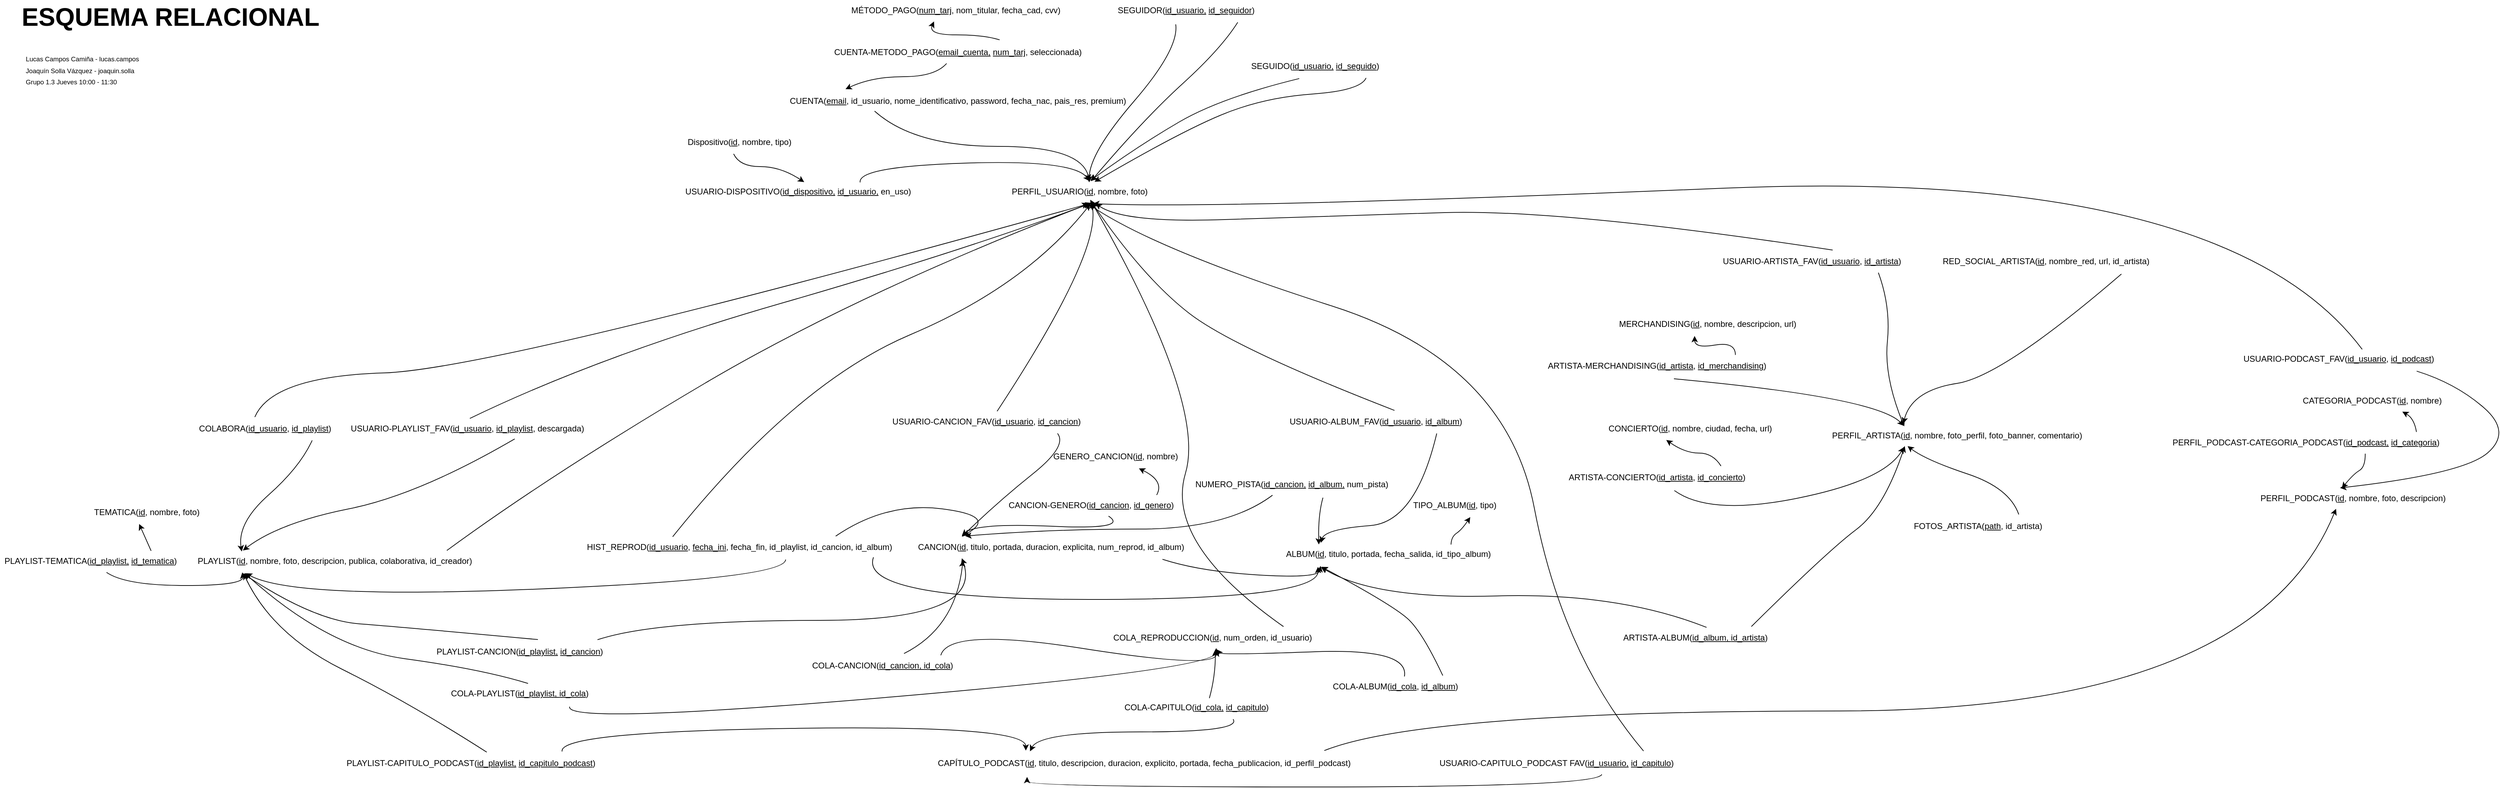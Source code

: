 <mxfile version="17.4.5" type="device"><diagram id="MFQzChJ0dYAE1sy_Ep2R" name="Page-1"><mxGraphModel dx="1473" dy="1526" grid="1" gridSize="10" guides="1" tooltips="1" connect="0" arrows="1" fold="1" page="1" pageScale="1" pageWidth="827" pageHeight="1169" math="0" shadow="0"><root><mxCell id="0"/><mxCell id="1" parent="0"/><mxCell id="aPtoV1sJ7nCS6XtpVCts-5" value="GENERO_CANCION(&lt;u&gt;id&lt;/u&gt;,&amp;nbsp;nombre)" style="text;html=1;strokeColor=none;fillColor=none;align=center;verticalAlign=middle;whiteSpace=wrap;rounded=0;" parent="1" vertex="1"><mxGeometry x="950" y="-499" width="180" height="30" as="geometry"/></mxCell><mxCell id="aPtoV1sJ7nCS6XtpVCts-6" value="CANCION(&lt;u&gt;id&lt;/u&gt;,&amp;nbsp;titulo, portada, duracion, explicita, num_reprod, id_album)" style="text;html=1;strokeColor=none;fillColor=none;align=center;verticalAlign=middle;whiteSpace=wrap;rounded=0;" parent="1" vertex="1"><mxGeometry x="750" y="-369" width="395" height="30" as="geometry"/></mxCell><mxCell id="aPtoV1sJ7nCS6XtpVCts-7" value="PERFIL_USUARIO(&lt;u&gt;id&lt;/u&gt;, nombre, foto)" style="text;html=1;strokeColor=none;fillColor=none;align=center;verticalAlign=middle;whiteSpace=wrap;rounded=0;" parent="1" vertex="1"><mxGeometry x="861" y="-879" width="255" height="30" as="geometry"/></mxCell><mxCell id="aPtoV1sJ7nCS6XtpVCts-8" value="TIPO_ALBUM(&lt;u&gt;id&lt;/u&gt;,&amp;nbsp;tipo)" style="text;html=1;strokeColor=none;fillColor=none;align=center;verticalAlign=middle;whiteSpace=wrap;rounded=0;" parent="1" vertex="1"><mxGeometry x="1466" y="-429" width="120" height="30" as="geometry"/></mxCell><mxCell id="aPtoV1sJ7nCS6XtpVCts-9" value="ALBUM(&lt;u&gt;id&lt;/u&gt;,&amp;nbsp;titulo, portada, fecha_salida, id_tipo_album)" style="text;html=1;strokeColor=none;fillColor=none;align=center;verticalAlign=middle;whiteSpace=wrap;rounded=0;" parent="1" vertex="1"><mxGeometry x="1276" y="-359" width="310" height="30" as="geometry"/></mxCell><mxCell id="aPtoV1sJ7nCS6XtpVCts-10" value="MERCHANDISING(&lt;u&gt;id&lt;/u&gt;,&amp;nbsp;nombre, descripcion, url)" style="text;html=1;strokeColor=none;fillColor=none;align=center;verticalAlign=middle;whiteSpace=wrap;rounded=0;" parent="1" vertex="1"><mxGeometry x="1756" y="-689" width="265" height="30" as="geometry"/></mxCell><mxCell id="aPtoV1sJ7nCS6XtpVCts-11" value="CONCIERTO(&lt;u&gt;id&lt;/u&gt;,&amp;nbsp;nombre, ciudad, fecha, url)" style="text;html=1;strokeColor=none;fillColor=none;align=center;verticalAlign=middle;whiteSpace=wrap;rounded=0;" parent="1" vertex="1"><mxGeometry x="1736" y="-539" width="255" height="30" as="geometry"/></mxCell><mxCell id="aPtoV1sJ7nCS6XtpVCts-12" value="RED_SOCIAL_ARTISTA(&lt;u&gt;id&lt;/u&gt;,&amp;nbsp;nombre_red, url, id_artista)" style="text;html=1;strokeColor=none;fillColor=none;align=center;verticalAlign=middle;whiteSpace=wrap;rounded=0;" parent="1" vertex="1"><mxGeometry x="2211" y="-779" width="325" height="30" as="geometry"/></mxCell><mxCell id="aPtoV1sJ7nCS6XtpVCts-13" value="CUENTA(&lt;u&gt;email&lt;/u&gt;, id_usuario, nome_identificativo, password, fecha_nac, pais_res, premium)" style="text;html=1;strokeColor=none;fillColor=none;align=center;verticalAlign=middle;whiteSpace=wrap;rounded=0;" parent="1" vertex="1"><mxGeometry x="568.5" y="-1009" width="490" height="30" as="geometry"/></mxCell><mxCell id="aPtoV1sJ7nCS6XtpVCts-14" value="MÉTODO_PAGO(&lt;u&gt;num_tarj&lt;/u&gt;, nom_titular, fecha_cad, cvv)" style="text;html=1;strokeColor=none;fillColor=none;align=center;verticalAlign=middle;whiteSpace=wrap;rounded=0;" parent="1" vertex="1"><mxGeometry x="651" y="-1139" width="320" height="30" as="geometry"/></mxCell><mxCell id="aPtoV1sJ7nCS6XtpVCts-15" value="PLAYLIST(&lt;u&gt;id&lt;/u&gt;,&amp;nbsp;nombre, foto, descripcion, publica, colaborativa, id_creador)" style="text;html=1;strokeColor=none;fillColor=none;align=center;verticalAlign=middle;whiteSpace=wrap;rounded=0;" parent="1" vertex="1"><mxGeometry x="-289" y="-349" width="420" height="30" as="geometry"/></mxCell><mxCell id="aPtoV1sJ7nCS6XtpVCts-16" value="TEMATICA(&lt;u&gt;id&lt;/u&gt;,&amp;nbsp;nombre, foto)" style="text;html=1;strokeColor=none;fillColor=none;align=center;verticalAlign=middle;whiteSpace=wrap;rounded=0;" parent="1" vertex="1"><mxGeometry x="-431.5" y="-419" width="165" height="30" as="geometry"/></mxCell><mxCell id="aPtoV1sJ7nCS6XtpVCts-17" value="HIST_REPROD(&lt;u&gt;id_usuario&lt;/u&gt;,&amp;nbsp;&lt;u&gt;fecha_ini&lt;/u&gt;, fecha_fin, id_playlist,&amp;nbsp;id_cancion, id_album)" style="text;html=1;strokeColor=none;fillColor=none;align=center;verticalAlign=middle;whiteSpace=wrap;rounded=0;" parent="1" vertex="1"><mxGeometry x="281" y="-369" width="440" height="30" as="geometry"/></mxCell><mxCell id="aPtoV1sJ7nCS6XtpVCts-18" value="PERFIL_PODCAST(&lt;u&gt;id&lt;/u&gt;,&amp;nbsp;nombre, foto, descripcion)" style="text;html=1;strokeColor=none;fillColor=none;align=center;verticalAlign=middle;whiteSpace=wrap;rounded=0;" parent="1" vertex="1"><mxGeometry x="2676" y="-439" width="275" height="30" as="geometry"/></mxCell><mxCell id="aPtoV1sJ7nCS6XtpVCts-19" value="CATEGORIA_PODCAST(&lt;u&gt;id&lt;/u&gt;,&amp;nbsp;nombre)" style="text;html=1;strokeColor=none;fillColor=none;align=center;verticalAlign=middle;whiteSpace=wrap;rounded=0;" parent="1" vertex="1"><mxGeometry x="2741" y="-579" width="200" height="30" as="geometry"/></mxCell><mxCell id="aPtoV1sJ7nCS6XtpVCts-20" value="CAPÍTULO_PODCAST(&lt;u&gt;id&lt;/u&gt;,&amp;nbsp;titulo, descripcion, duracion, explicito, portada, fecha_publicacion, id_perfil_podcast)" style="text;html=1;strokeColor=none;fillColor=none;align=center;verticalAlign=middle;whiteSpace=wrap;rounded=0;" parent="1" vertex="1"><mxGeometry x="781" y="-59" width="600" height="30" as="geometry"/></mxCell><mxCell id="aPtoV1sJ7nCS6XtpVCts-21" value="PERFIL_ARTISTA(&lt;u&gt;id&lt;/u&gt;,&amp;nbsp;nombre, foto_perfil, foto_banner, comentario)" style="text;html=1;strokeColor=none;fillColor=none;align=center;verticalAlign=middle;whiteSpace=wrap;rounded=0;" parent="1" vertex="1"><mxGeometry x="2061" y="-529" width="370" height="30" as="geometry"/></mxCell><mxCell id="aPtoV1sJ7nCS6XtpVCts-25" value="SEGUIDOR(&lt;u&gt;id_usuario,&lt;/u&gt;&amp;nbsp;&lt;u&gt;id_seguidor&lt;/u&gt;)" style="text;html=1;strokeColor=none;fillColor=none;align=center;verticalAlign=middle;whiteSpace=wrap;rounded=0;" parent="1" vertex="1"><mxGeometry x="1031" y="-1139" width="220" height="30" as="geometry"/></mxCell><mxCell id="aPtoV1sJ7nCS6XtpVCts-26" value="SEGUIDO(&lt;u&gt;id_usuario,&lt;/u&gt;&amp;nbsp;&lt;u&gt;id_seguido&lt;/u&gt;)" style="text;html=1;strokeColor=none;fillColor=none;align=center;verticalAlign=middle;whiteSpace=wrap;rounded=0;" parent="1" vertex="1"><mxGeometry x="1221" y="-1059" width="210" height="30" as="geometry"/></mxCell><mxCell id="aPtoV1sJ7nCS6XtpVCts-27" value="COLABORA(&lt;u&gt;id_usuario&lt;/u&gt;, &lt;u&gt;id_playlist&lt;/u&gt;)" style="text;html=1;strokeColor=none;fillColor=none;align=center;verticalAlign=middle;whiteSpace=wrap;rounded=0;" parent="1" vertex="1"><mxGeometry x="-279" y="-539" width="200" height="30" as="geometry"/></mxCell><mxCell id="aPtoV1sJ7nCS6XtpVCts-29" value="CUENTA-METODO_PAGO(&lt;u&gt;email_cuenta,&lt;/u&gt;&amp;nbsp;&lt;u&gt;num_tarj&lt;/u&gt;, seleccionada)" style="text;html=1;strokeColor=none;fillColor=none;align=center;verticalAlign=middle;whiteSpace=wrap;rounded=0;" parent="1" vertex="1"><mxGeometry x="633.5" y="-1079" width="360" height="30" as="geometry"/></mxCell><mxCell id="aPtoV1sJ7nCS6XtpVCts-30" value="PLAYLIST-TEMATICA(&lt;u&gt;id_playlist,&lt;/u&gt;&amp;nbsp;&lt;u&gt;id_tematica&lt;/u&gt;)" style="text;html=1;strokeColor=none;fillColor=none;align=center;verticalAlign=middle;whiteSpace=wrap;rounded=0;" parent="1" vertex="1"><mxGeometry x="-559" y="-349" width="260" height="30" as="geometry"/></mxCell><mxCell id="G_7HUDgsgKrR_G9C8AK7-4" value="USUARIO-PLAYLIST_FAV(&lt;u&gt;id_usuario&lt;/u&gt;, &lt;u&gt;id_playlist&lt;/u&gt;, descargada)" style="text;html=1;strokeColor=none;fillColor=none;align=center;verticalAlign=middle;whiteSpace=wrap;rounded=0;" parent="1" vertex="1"><mxGeometry x="-59" y="-539" width="340" height="30" as="geometry"/></mxCell><mxCell id="G_7HUDgsgKrR_G9C8AK7-5" value="USUARIO-ALBUM_FAV(&lt;u&gt;id_usuario&lt;/u&gt;, &lt;u&gt;id_album&lt;/u&gt;)" style="text;html=1;strokeColor=none;fillColor=none;align=center;verticalAlign=middle;whiteSpace=wrap;rounded=0;" parent="1" vertex="1"><mxGeometry x="1276" y="-549" width="274" height="30" as="geometry"/></mxCell><mxCell id="G_7HUDgsgKrR_G9C8AK7-6" value="USUARIO-CANCION_FAV(&lt;u&gt;id_usuario&lt;/u&gt;, &lt;u&gt;id_cancion&lt;/u&gt;)" style="text;html=1;strokeColor=none;fillColor=none;align=center;verticalAlign=middle;whiteSpace=wrap;rounded=0;" parent="1" vertex="1"><mxGeometry x="718" y="-549" width="274" height="30" as="geometry"/></mxCell><mxCell id="G_7HUDgsgKrR_G9C8AK7-7" value="USUARIO-ARTISTA_FAV(&lt;u&gt;id_usuario&lt;/u&gt;, &lt;u&gt;id_artista&lt;/u&gt;)" style="text;html=1;strokeColor=none;fillColor=none;align=center;verticalAlign=middle;whiteSpace=wrap;rounded=0;" parent="1" vertex="1"><mxGeometry x="1901" y="-779" width="274" height="30" as="geometry"/></mxCell><mxCell id="G_7HUDgsgKrR_G9C8AK7-8" value="USUARIO-PODCAST_FAV(&lt;u&gt;id_usuario&lt;/u&gt;, &lt;u&gt;id_podcast&lt;/u&gt;)" style="text;html=1;strokeColor=none;fillColor=none;align=center;verticalAlign=middle;whiteSpace=wrap;rounded=0;" parent="1" vertex="1"><mxGeometry x="2651" y="-639" width="284" height="30" as="geometry"/></mxCell><mxCell id="G_7HUDgsgKrR_G9C8AK7-9" value="PERFIL_PODCAST-CATEGORIA_PODCAST(&lt;u&gt;id_podcast,&lt;/u&gt;&amp;nbsp;&lt;u&gt;id_categoria&lt;/u&gt;)" style="text;html=1;strokeColor=none;fillColor=none;align=center;verticalAlign=middle;whiteSpace=wrap;rounded=0;" parent="1" vertex="1"><mxGeometry x="2541" y="-519" width="410" height="30" as="geometry"/></mxCell><mxCell id="G_7HUDgsgKrR_G9C8AK7-10" value="PLAYLIST-CAPITULO_PODCAST(&lt;u&gt;id_playlist,&lt;/u&gt;&amp;nbsp;&lt;u&gt;id_capitulo_podcast&lt;/u&gt;)" style="text;html=1;strokeColor=none;fillColor=none;align=center;verticalAlign=middle;whiteSpace=wrap;rounded=0;" parent="1" vertex="1"><mxGeometry x="-69" y="-59" width="370" height="30" as="geometry"/></mxCell><mxCell id="G_7HUDgsgKrR_G9C8AK7-11" value="PLAYLIST-CANCION(&lt;u&gt;id_playlist,&lt;/u&gt;&amp;nbsp;&lt;u&gt;id_cancion&lt;/u&gt;)" style="text;html=1;strokeColor=none;fillColor=none;align=center;verticalAlign=middle;whiteSpace=wrap;rounded=0;" parent="1" vertex="1"><mxGeometry x="1" y="-219" width="370" height="30" as="geometry"/></mxCell><mxCell id="G_7HUDgsgKrR_G9C8AK7-12" value="ARTISTA-ALBUM(&lt;u&gt;id_album,&amp;nbsp;&lt;/u&gt;&lt;u&gt;id_artista&lt;/u&gt;)" style="text;html=1;strokeColor=none;fillColor=none;align=center;verticalAlign=middle;whiteSpace=wrap;rounded=0;" parent="1" vertex="1"><mxGeometry x="1761" y="-239" width="220" height="30" as="geometry"/></mxCell><mxCell id="G_7HUDgsgKrR_G9C8AK7-13" value="ARTISTA-CONCIERTO(&lt;u&gt;id_artista&lt;/u&gt;, &lt;u&gt;id_concierto&lt;/u&gt;)" style="text;html=1;strokeColor=none;fillColor=none;align=center;verticalAlign=middle;whiteSpace=wrap;rounded=0;" parent="1" vertex="1"><mxGeometry x="1686" y="-469" width="260" height="30" as="geometry"/></mxCell><mxCell id="G_7HUDgsgKrR_G9C8AK7-14" value="ARTISTA-MERCHANDISING(&lt;u&gt;id_artista&lt;/u&gt;, &lt;u&gt;id_merchandising&lt;/u&gt;)" style="text;html=1;strokeColor=none;fillColor=none;align=center;verticalAlign=middle;whiteSpace=wrap;rounded=0;" parent="1" vertex="1"><mxGeometry x="1651" y="-629" width="330" height="30" as="geometry"/></mxCell><mxCell id="G_7HUDgsgKrR_G9C8AK7-15" value="CANCION-GENERO(&lt;u&gt;id_cancion&lt;/u&gt;, &lt;u&gt;id_genero&lt;/u&gt;)" style="text;html=1;strokeColor=none;fillColor=none;align=center;verticalAlign=middle;whiteSpace=wrap;rounded=0;" parent="1" vertex="1"><mxGeometry x="880" y="-429" width="250" height="30" as="geometry"/></mxCell><mxCell id="G_7HUDgsgKrR_G9C8AK7-20" value="" style="curved=1;endArrow=classic;html=1;rounded=0;entryX=0.172;entryY=-0.071;entryDx=0;entryDy=0;entryPerimeter=0;exitX=0.456;exitY=1.036;exitDx=0;exitDy=0;exitPerimeter=0;" parent="1" source="aPtoV1sJ7nCS6XtpVCts-29" target="aPtoV1sJ7nCS6XtpVCts-13" edge="1"><mxGeometry width="50" height="50" relative="1" as="geometry"><mxPoint x="961" y="-829" as="sourcePoint"/><mxPoint x="1011" y="-879" as="targetPoint"/><Array as="points"><mxPoint x="781" y="-1029"/><mxPoint x="691" y="-1029"/></Array></mxGeometry></mxCell><mxCell id="G_7HUDgsgKrR_G9C8AK7-21" value="" style="curved=1;endArrow=classic;html=1;rounded=0;exitX=0.667;exitY=-0.095;exitDx=0;exitDy=0;exitPerimeter=0;entryX=0.402;entryY=1.027;entryDx=0;entryDy=0;entryPerimeter=0;" parent="1" source="aPtoV1sJ7nCS6XtpVCts-29" target="aPtoV1sJ7nCS6XtpVCts-14" edge="1"><mxGeometry width="50" height="50" relative="1" as="geometry"><mxPoint x="981" y="-829" as="sourcePoint"/><mxPoint x="741" y="-1069" as="targetPoint"/><Array as="points"><mxPoint x="851" y="-1089"/><mxPoint x="771" y="-1089"/></Array></mxGeometry></mxCell><mxCell id="G_7HUDgsgKrR_G9C8AK7-22" value="" style="curved=1;endArrow=classic;html=1;rounded=0;exitX=0.257;exitY=0.98;exitDx=0;exitDy=0;exitPerimeter=0;entryX=0.554;entryY=-0.024;entryDx=0;entryDy=0;entryPerimeter=0;" parent="1" source="aPtoV1sJ7nCS6XtpVCts-13" target="aPtoV1sJ7nCS6XtpVCts-7" edge="1"><mxGeometry width="50" height="50" relative="1" as="geometry"><mxPoint x="801" y="-789" as="sourcePoint"/><mxPoint x="851" y="-839" as="targetPoint"/><Array as="points"><mxPoint x="751" y="-929"/><mxPoint x="991" y="-929"/></Array></mxGeometry></mxCell><mxCell id="G_7HUDgsgKrR_G9C8AK7-31" value="" style="curved=1;endArrow=classic;html=1;rounded=0;exitX=0.426;exitY=-0.056;exitDx=0;exitDy=0;exitPerimeter=0;entryX=0.548;entryY=1.087;entryDx=0;entryDy=0;entryPerimeter=0;" parent="1" source="aPtoV1sJ7nCS6XtpVCts-27" target="aPtoV1sJ7nCS6XtpVCts-7" edge="1"><mxGeometry width="50" height="50" relative="1" as="geometry"><mxPoint x="-149" y="-449" as="sourcePoint"/><mxPoint x="-99" y="-499" as="targetPoint"/><Array as="points"><mxPoint x="-169" y="-599"/><mxPoint x="151" y="-609"/></Array></mxGeometry></mxCell><mxCell id="G_7HUDgsgKrR_G9C8AK7-32" value="" style="curved=1;endArrow=classic;html=1;rounded=0;exitX=0.837;exitY=1.06;exitDx=0;exitDy=0;exitPerimeter=0;entryX=0.182;entryY=0.04;entryDx=0;entryDy=0;entryPerimeter=0;" parent="1" source="aPtoV1sJ7nCS6XtpVCts-27" target="aPtoV1sJ7nCS6XtpVCts-15" edge="1"><mxGeometry width="50" height="50" relative="1" as="geometry"><mxPoint x="-129" y="-419" as="sourcePoint"/><mxPoint x="-79" y="-469" as="targetPoint"/><Array as="points"><mxPoint x="-129" y="-469"/><mxPoint x="-219" y="-389"/></Array></mxGeometry></mxCell><mxCell id="G_7HUDgsgKrR_G9C8AK7-33" value="" style="curved=1;endArrow=classic;html=1;rounded=0;exitX=0.699;exitY=0.989;exitDx=0;exitDy=0;exitPerimeter=0;entryX=0.186;entryY=-0.008;entryDx=0;entryDy=0;entryPerimeter=0;" parent="1" source="G_7HUDgsgKrR_G9C8AK7-4" target="aPtoV1sJ7nCS6XtpVCts-15" edge="1"><mxGeometry width="50" height="50" relative="1" as="geometry"><mxPoint x="91" y="-479" as="sourcePoint"/><mxPoint x="141" y="-529" as="targetPoint"/><Array as="points"><mxPoint x="41" y="-429"/><mxPoint x="-159" y="-389"/></Array></mxGeometry></mxCell><mxCell id="G_7HUDgsgKrR_G9C8AK7-35" value="" style="curved=1;endArrow=classic;html=1;rounded=0;exitX=0.51;exitY=0.01;exitDx=0;exitDy=0;exitPerimeter=0;entryX=0.567;entryY=1.039;entryDx=0;entryDy=0;entryPerimeter=0;" parent="1" source="G_7HUDgsgKrR_G9C8AK7-4" target="aPtoV1sJ7nCS6XtpVCts-7" edge="1"><mxGeometry width="50" height="50" relative="1" as="geometry"><mxPoint x="91" y="-479" as="sourcePoint"/><mxPoint x="151" y="-609" as="targetPoint"/><Array as="points"><mxPoint x="301" y="-629"/><mxPoint x="821" y="-779"/></Array></mxGeometry></mxCell><mxCell id="G_7HUDgsgKrR_G9C8AK7-36" value="" style="curved=1;endArrow=classic;html=1;rounded=0;exitX=0.882;exitY=-0.008;exitDx=0;exitDy=0;exitPerimeter=0;entryX=0.558;entryY=1.062;entryDx=0;entryDy=0;entryPerimeter=0;" parent="1" source="aPtoV1sJ7nCS6XtpVCts-15" target="aPtoV1sJ7nCS6XtpVCts-7" edge="1"><mxGeometry width="50" height="50" relative="1" as="geometry"><mxPoint x="-9" y="-399" as="sourcePoint"/><mxPoint x="41" y="-449" as="targetPoint"/><Array as="points"><mxPoint x="231" y="-459"/><mxPoint x="671" y="-719"/></Array></mxGeometry></mxCell><mxCell id="G_7HUDgsgKrR_G9C8AK7-37" value="" style="curved=1;endArrow=classic;html=1;rounded=0;entryX=0.568;entryY=1.021;entryDx=0;entryDy=0;entryPerimeter=0;exitX=0.597;exitY=-0.04;exitDx=0;exitDy=0;exitPerimeter=0;" parent="1" source="G_7HUDgsgKrR_G9C8AK7-5" target="aPtoV1sJ7nCS6XtpVCts-7" edge="1"><mxGeometry width="50" height="50" relative="1" as="geometry"><mxPoint x="261" y="-399" as="sourcePoint"/><mxPoint x="311" y="-449" as="targetPoint"/><Array as="points"><mxPoint x="1211" y="-639"/><mxPoint x="1081" y="-739"/></Array></mxGeometry></mxCell><mxCell id="G_7HUDgsgKrR_G9C8AK7-38" value="" style="curved=1;endArrow=classic;html=1;rounded=0;exitX=0.818;exitY=1.061;exitDx=0;exitDy=0;exitPerimeter=0;entryX=0.187;entryY=-0.042;entryDx=0;entryDy=0;entryPerimeter=0;" parent="1" source="G_7HUDgsgKrR_G9C8AK7-5" target="aPtoV1sJ7nCS6XtpVCts-9" edge="1"><mxGeometry width="50" height="50" relative="1" as="geometry"><mxPoint x="776" y="-319" as="sourcePoint"/><mxPoint x="826" y="-369" as="targetPoint"/><Array as="points"><mxPoint x="1470" y="-390"/><mxPoint x="1340" y="-380"/></Array></mxGeometry></mxCell><mxCell id="G_7HUDgsgKrR_G9C8AK7-39" value="" style="curved=1;endArrow=classic;html=1;rounded=0;entryX=0.564;entryY=0.989;entryDx=0;entryDy=0;entryPerimeter=0;exitX=0.555;exitY=0;exitDx=0;exitDy=0;exitPerimeter=0;" parent="1" source="G_7HUDgsgKrR_G9C8AK7-6" target="aPtoV1sJ7nCS6XtpVCts-7" edge="1"><mxGeometry width="50" height="50" relative="1" as="geometry"><mxPoint x="311" y="-379" as="sourcePoint"/><mxPoint x="361" y="-429" as="targetPoint"/><Array as="points"><mxPoint x="1021" y="-779"/></Array></mxGeometry></mxCell><mxCell id="G_7HUDgsgKrR_G9C8AK7-40" value="" style="curved=1;endArrow=classic;html=1;rounded=0;entryX=0.176;entryY=-0.002;entryDx=0;entryDy=0;entryPerimeter=0;exitX=0.871;exitY=1.061;exitDx=0;exitDy=0;exitPerimeter=0;" parent="1" source="G_7HUDgsgKrR_G9C8AK7-6" target="aPtoV1sJ7nCS6XtpVCts-6" edge="1"><mxGeometry width="50" height="50" relative="1" as="geometry"><mxPoint x="291" y="-309" as="sourcePoint"/><mxPoint x="341" y="-359" as="targetPoint"/><Array as="points"><mxPoint x="971" y="-499"/><mxPoint x="871" y="-419"/></Array></mxGeometry></mxCell><mxCell id="G_7HUDgsgKrR_G9C8AK7-41" value="" style="curved=1;endArrow=classic;html=1;rounded=0;entryX=0.589;entryY=1.063;entryDx=0;entryDy=0;entryPerimeter=0;exitX=0.608;exitY=-0.04;exitDx=0;exitDy=0;exitPerimeter=0;" parent="1" source="G_7HUDgsgKrR_G9C8AK7-7" target="aPtoV1sJ7nCS6XtpVCts-7" edge="1"><mxGeometry width="50" height="50" relative="1" as="geometry"><mxPoint x="611" y="-359" as="sourcePoint"/><mxPoint x="661" y="-409" as="targetPoint"/><Array as="points"><mxPoint x="1681" y="-839"/><mxPoint x="1341" y="-829"/><mxPoint x="1051" y="-819"/></Array></mxGeometry></mxCell><mxCell id="G_7HUDgsgKrR_G9C8AK7-42" value="" style="curved=1;endArrow=classic;html=1;rounded=0;exitX=0.847;exitY=1.041;exitDx=0;exitDy=0;exitPerimeter=0;entryX=0.295;entryY=0.055;entryDx=0;entryDy=0;entryPerimeter=0;" parent="1" source="G_7HUDgsgKrR_G9C8AK7-7" target="aPtoV1sJ7nCS6XtpVCts-21" edge="1"><mxGeometry width="50" height="50" relative="1" as="geometry"><mxPoint x="1181" y="-399" as="sourcePoint"/><mxPoint x="1231" y="-449" as="targetPoint"/><Array as="points"><mxPoint x="2151" y="-699"/><mxPoint x="2141" y="-599"/></Array></mxGeometry></mxCell><mxCell id="G_7HUDgsgKrR_G9C8AK7-43" value="" style="curved=1;endArrow=classic;html=1;rounded=0;exitX=0.618;exitY=0.04;exitDx=0;exitDy=0;exitPerimeter=0;entryX=0.575;entryY=1.069;entryDx=0;entryDy=0;entryPerimeter=0;" parent="1" source="G_7HUDgsgKrR_G9C8AK7-8" target="aPtoV1sJ7nCS6XtpVCts-7" edge="1"><mxGeometry width="50" height="50" relative="1" as="geometry"><mxPoint x="1071" y="-469" as="sourcePoint"/><mxPoint x="1121" y="-519" as="targetPoint"/><Array as="points"><mxPoint x="2631" y="-899"/><mxPoint x="1191" y="-839"/></Array></mxGeometry></mxCell><mxCell id="G_7HUDgsgKrR_G9C8AK7-44" value="" style="curved=1;endArrow=classic;html=1;rounded=0;exitX=0.893;exitY=1.081;exitDx=0;exitDy=0;exitPerimeter=0;entryX=0.432;entryY=-0.002;entryDx=0;entryDy=0;entryPerimeter=0;" parent="1" source="G_7HUDgsgKrR_G9C8AK7-8" target="aPtoV1sJ7nCS6XtpVCts-18" edge="1"><mxGeometry width="50" height="50" relative="1" as="geometry"><mxPoint x="1981" y="-389" as="sourcePoint"/><mxPoint x="2031" y="-439" as="targetPoint"/><Array as="points"><mxPoint x="2961" y="-589"/><mxPoint x="3041" y="-519"/><mxPoint x="2971" y="-459"/></Array></mxGeometry></mxCell><mxCell id="G_7HUDgsgKrR_G9C8AK7-47" value="" style="curved=1;endArrow=classic;html=1;rounded=0;entryX=0.553;entryY=0.056;entryDx=0;entryDy=0;entryPerimeter=0;exitX=0.432;exitY=1.164;exitDx=0;exitDy=0;exitPerimeter=0;" parent="1" source="aPtoV1sJ7nCS6XtpVCts-25" target="aPtoV1sJ7nCS6XtpVCts-7" edge="1"><mxGeometry width="50" height="50" relative="1" as="geometry"><mxPoint x="961" y="-799" as="sourcePoint"/><mxPoint x="1011" y="-849" as="targetPoint"/><Array as="points"><mxPoint x="1131" y="-1069"/><mxPoint x="1002" y="-919"/></Array></mxGeometry></mxCell><mxCell id="G_7HUDgsgKrR_G9C8AK7-48" value="" style="curved=1;endArrow=classic;html=1;rounded=0;exitX=0.836;exitY=1.068;exitDx=0;exitDy=0;entryX=0.563;entryY=-0.001;entryDx=0;entryDy=0;entryPerimeter=0;exitPerimeter=0;" parent="1" source="aPtoV1sJ7nCS6XtpVCts-25" target="aPtoV1sJ7nCS6XtpVCts-7" edge="1"><mxGeometry width="50" height="50" relative="1" as="geometry"><mxPoint x="961" y="-799" as="sourcePoint"/><mxPoint x="1011" y="-849" as="targetPoint"/><Array as="points"><mxPoint x="1191" y="-1069"/><mxPoint x="1081" y="-969"/></Array></mxGeometry></mxCell><mxCell id="G_7HUDgsgKrR_G9C8AK7-49" value="" style="curved=1;endArrow=classic;html=1;rounded=0;entryX=0.56;entryY=-0.03;entryDx=0;entryDy=0;entryPerimeter=0;exitX=0.391;exitY=1.09;exitDx=0;exitDy=0;exitPerimeter=0;" parent="1" source="aPtoV1sJ7nCS6XtpVCts-26" target="aPtoV1sJ7nCS6XtpVCts-7" edge="1"><mxGeometry width="50" height="50" relative="1" as="geometry"><mxPoint x="961" y="-799" as="sourcePoint"/><mxPoint x="1011" y="-849" as="targetPoint"/><Array as="points"><mxPoint x="1191" y="-999"/><mxPoint x="1071" y="-929"/></Array></mxGeometry></mxCell><mxCell id="G_7HUDgsgKrR_G9C8AK7-50" value="" style="curved=1;endArrow=classic;html=1;rounded=0;entryX=0.583;entryY=0.027;entryDx=0;entryDy=0;entryPerimeter=0;exitX=0.847;exitY=1.062;exitDx=0;exitDy=0;exitPerimeter=0;" parent="1" source="aPtoV1sJ7nCS6XtpVCts-26" target="aPtoV1sJ7nCS6XtpVCts-7" edge="1"><mxGeometry width="50" height="50" relative="1" as="geometry"><mxPoint x="961" y="-799" as="sourcePoint"/><mxPoint x="1011" y="-849" as="targetPoint"/><Array as="points"><mxPoint x="1391" y="-1009"/><mxPoint x="1251" y="-999"/><mxPoint x="1131" y="-949"/></Array></mxGeometry></mxCell><mxCell id="G_7HUDgsgKrR_G9C8AK7-51" value="" style="curved=1;endArrow=classic;html=1;rounded=0;entryX=0.685;entryY=1.061;entryDx=0;entryDy=0;entryPerimeter=0;exitX=0.789;exitY=0.043;exitDx=0;exitDy=0;exitPerimeter=0;" parent="1" source="aPtoV1sJ7nCS6XtpVCts-9" target="aPtoV1sJ7nCS6XtpVCts-8" edge="1"><mxGeometry width="50" height="50" relative="1" as="geometry"><mxPoint x="1406" y="-159" as="sourcePoint"/><mxPoint x="1456" y="-209" as="targetPoint"/><Array as="points"><mxPoint x="1521" y="-369"/><mxPoint x="1536" y="-379"/></Array></mxGeometry></mxCell><mxCell id="G_7HUDgsgKrR_G9C8AK7-53" value="" style="curved=1;endArrow=classic;html=1;rounded=0;exitX=0.904;exitY=1.08;exitDx=0;exitDy=0;exitPerimeter=0;entryX=0.186;entryY=1.061;entryDx=0;entryDy=0;entryPerimeter=0;" parent="1" source="aPtoV1sJ7nCS6XtpVCts-6" target="aPtoV1sJ7nCS6XtpVCts-9" edge="1"><mxGeometry width="50" height="50" relative="1" as="geometry"><mxPoint x="1091" y="-249" as="sourcePoint"/><mxPoint x="1141" y="-299" as="targetPoint"/><Array as="points"><mxPoint x="1161" y="-319"/><mxPoint x="1331" y="-309"/></Array></mxGeometry></mxCell><mxCell id="G_7HUDgsgKrR_G9C8AK7-54" value="" style="curved=1;endArrow=classic;html=1;rounded=0;exitX=0.833;exitY=0.008;exitDx=0;exitDy=0;exitPerimeter=0;entryX=0.436;entryY=1.058;entryDx=0;entryDy=0;entryPerimeter=0;" parent="1" source="aPtoV1sJ7nCS6XtpVCts-30" target="aPtoV1sJ7nCS6XtpVCts-16" edge="1"><mxGeometry width="50" height="50" relative="1" as="geometry"><mxPoint x="-329" y="-219" as="sourcePoint"/><mxPoint x="-279" y="-269" as="targetPoint"/><Array as="points"/></mxGeometry></mxCell><mxCell id="G_7HUDgsgKrR_G9C8AK7-55" value="" style="curved=1;endArrow=classic;html=1;rounded=0;exitX=0.587;exitY=1.038;exitDx=0;exitDy=0;exitPerimeter=0;entryX=0.184;entryY=1.038;entryDx=0;entryDy=0;entryPerimeter=0;" parent="1" source="aPtoV1sJ7nCS6XtpVCts-30" target="aPtoV1sJ7nCS6XtpVCts-15" edge="1"><mxGeometry width="50" height="50" relative="1" as="geometry"><mxPoint x="-339" y="-209" as="sourcePoint"/><mxPoint x="-289" y="-259" as="targetPoint"/><Array as="points"><mxPoint x="-379" y="-299"/><mxPoint x="-209" y="-299"/></Array></mxGeometry></mxCell><mxCell id="G_7HUDgsgKrR_G9C8AK7-56" value="" style="curved=1;endArrow=classic;html=1;rounded=0;exitX=0.57;exitY=-0.082;exitDx=0;exitDy=0;exitPerimeter=0;entryX=0.186;entryY=1.091;entryDx=0;entryDy=0;entryPerimeter=0;" parent="1" source="G_7HUDgsgKrR_G9C8AK7-11" target="aPtoV1sJ7nCS6XtpVCts-15" edge="1"><mxGeometry width="50" height="50" relative="1" as="geometry"><mxPoint x="171" y="-129" as="sourcePoint"/><mxPoint x="221" y="-179" as="targetPoint"/><Array as="points"><mxPoint x="21" y="-239"/><mxPoint x="-109" y="-249"/></Array></mxGeometry></mxCell><mxCell id="G_7HUDgsgKrR_G9C8AK7-57" value="" style="curved=1;endArrow=classic;html=1;rounded=0;exitX=0.561;exitY=-0.032;exitDx=0;exitDy=0;exitPerimeter=0;entryX=0.188;entryY=1.091;entryDx=0;entryDy=0;entryPerimeter=0;" parent="1" source="G_7HUDgsgKrR_G9C8AK7-10" target="aPtoV1sJ7nCS6XtpVCts-15" edge="1"><mxGeometry width="50" height="50" relative="1" as="geometry"><mxPoint x="171" y="-129" as="sourcePoint"/><mxPoint x="221" y="-179" as="targetPoint"/><Array as="points"><mxPoint x="31" y="-129"/><mxPoint x="-169" y="-229"/></Array></mxGeometry></mxCell><mxCell id="G_7HUDgsgKrR_G9C8AK7-58" value="" style="curved=1;endArrow=classic;html=1;rounded=0;exitX=0.801;exitY=-0.074;exitDx=0;exitDy=0;exitPerimeter=0;entryX=0.176;entryY=1.029;entryDx=0;entryDy=0;entryPerimeter=0;" parent="1" source="G_7HUDgsgKrR_G9C8AK7-11" target="aPtoV1sJ7nCS6XtpVCts-6" edge="1"><mxGeometry width="50" height="50" relative="1" as="geometry"><mxPoint x="860.0" y="-222.39" as="sourcePoint"/><mxPoint x="1331" y="-199" as="targetPoint"/><Array as="points"><mxPoint x="381" y="-249"/><mxPoint x="851" y="-249"/></Array></mxGeometry></mxCell><mxCell id="G_7HUDgsgKrR_G9C8AK7-60" value="" style="curved=1;endArrow=classic;html=1;rounded=0;exitX=0.853;exitY=-0.063;exitDx=0;exitDy=0;exitPerimeter=0;entryX=0.217;entryY=-0.106;entryDx=0;entryDy=0;entryPerimeter=0;" parent="1" source="G_7HUDgsgKrR_G9C8AK7-10" target="aPtoV1sJ7nCS6XtpVCts-20" edge="1"><mxGeometry width="50" height="50" relative="1" as="geometry"><mxPoint x="831" y="31" as="sourcePoint"/><mxPoint x="881" y="-19" as="targetPoint"/><Array as="points"><mxPoint x="241" y="-89"/><mxPoint x="911" y="-99"/></Array></mxGeometry></mxCell><mxCell id="G_7HUDgsgKrR_G9C8AK7-61" value="" style="curved=1;endArrow=classic;html=1;rounded=0;exitX=0.93;exitY=-0.106;exitDx=0;exitDy=0;exitPerimeter=0;entryX=0.411;entryY=0.999;entryDx=0;entryDy=0;entryPerimeter=0;" parent="1" source="aPtoV1sJ7nCS6XtpVCts-20" target="aPtoV1sJ7nCS6XtpVCts-18" edge="1"><mxGeometry width="50" height="50" relative="1" as="geometry"><mxPoint x="1651" y="-139" as="sourcePoint"/><mxPoint x="1701" y="-189" as="targetPoint"/><Array as="points"><mxPoint x="1481" y="-119"/><mxPoint x="2671" y="-119"/></Array></mxGeometry></mxCell><mxCell id="G_7HUDgsgKrR_G9C8AK7-62" value="" style="curved=1;endArrow=classic;html=1;rounded=0;entryX=0.559;entryY=1.098;entryDx=0;entryDy=0;entryPerimeter=0;exitX=0.282;exitY=0.002;exitDx=0;exitDy=0;exitPerimeter=0;" parent="1" source="aPtoV1sJ7nCS6XtpVCts-17" target="aPtoV1sJ7nCS6XtpVCts-7" edge="1"><mxGeometry width="50" height="50" relative="1" as="geometry"><mxPoint x="421" y="-319" as="sourcePoint"/><mxPoint x="471" y="-369" as="targetPoint"/><Array as="points"><mxPoint x="581" y="-589"/><mxPoint x="911" y="-729"/></Array></mxGeometry></mxCell><mxCell id="G_7HUDgsgKrR_G9C8AK7-63" value="" style="curved=1;endArrow=classic;html=1;rounded=0;exitX=0.813;exitY=-0.027;exitDx=0;exitDy=0;exitPerimeter=0;entryX=0.182;entryY=-0.057;entryDx=0;entryDy=0;entryPerimeter=0;" parent="1" source="aPtoV1sJ7nCS6XtpVCts-17" target="aPtoV1sJ7nCS6XtpVCts-6" edge="1"><mxGeometry width="50" height="50" relative="1" as="geometry"><mxPoint x="751" y="-379" as="sourcePoint"/><mxPoint x="801" y="-429" as="targetPoint"/><Array as="points"><mxPoint x="711" y="-419"/><mxPoint x="871" y="-399"/></Array></mxGeometry></mxCell><mxCell id="G_7HUDgsgKrR_G9C8AK7-64" value="" style="curved=1;endArrow=classic;html=1;rounded=0;exitX=0.936;exitY=0.98;exitDx=0;exitDy=0;exitPerimeter=0;entryX=0.174;entryY=1.106;entryDx=0;entryDy=0;entryPerimeter=0;" parent="1" source="aPtoV1sJ7nCS6XtpVCts-17" target="aPtoV1sJ7nCS6XtpVCts-9" edge="1"><mxGeometry width="50" height="50" relative="1" as="geometry"><mxPoint x="751" y="-379" as="sourcePoint"/><mxPoint x="801" y="-429" as="targetPoint"/><Array as="points"><mxPoint x="671" y="-279"/><mxPoint x="1331" y="-279"/></Array></mxGeometry></mxCell><mxCell id="G_7HUDgsgKrR_G9C8AK7-65" value="" style="curved=1;endArrow=classic;html=1;rounded=0;exitX=0.65;exitY=1.093;exitDx=0;exitDy=0;exitPerimeter=0;entryX=0.196;entryY=1.083;entryDx=0;entryDy=0;entryPerimeter=0;" parent="1" source="aPtoV1sJ7nCS6XtpVCts-17" target="aPtoV1sJ7nCS6XtpVCts-15" edge="1"><mxGeometry width="50" height="50" relative="1" as="geometry"><mxPoint x="291" y="-379" as="sourcePoint"/><mxPoint x="341" y="-429" as="targetPoint"/><Array as="points"><mxPoint x="567" y="-309"/><mxPoint x="-139" y="-279"/></Array></mxGeometry></mxCell><mxCell id="G_7HUDgsgKrR_G9C8AK7-66" value="" style="curved=1;endArrow=classic;html=1;rounded=0;entryX=0.685;entryY=1.067;entryDx=0;entryDy=0;entryPerimeter=0;exitX=0.875;exitY=0.003;exitDx=0;exitDy=0;exitPerimeter=0;" parent="1" source="G_7HUDgsgKrR_G9C8AK7-15" target="aPtoV1sJ7nCS6XtpVCts-5" edge="1"><mxGeometry width="50" height="50" relative="1" as="geometry"><mxPoint x="940" y="-299" as="sourcePoint"/><mxPoint x="990" y="-349" as="targetPoint"/><Array as="points"><mxPoint x="1110" y="-449"/></Array></mxGeometry></mxCell><mxCell id="G_7HUDgsgKrR_G9C8AK7-67" value="" style="curved=1;endArrow=classic;html=1;rounded=0;exitX=0.599;exitY=1.016;exitDx=0;exitDy=0;exitPerimeter=0;entryX=0.176;entryY=-0.048;entryDx=0;entryDy=0;entryPerimeter=0;" parent="1" source="G_7HUDgsgKrR_G9C8AK7-15" target="aPtoV1sJ7nCS6XtpVCts-6" edge="1"><mxGeometry width="50" height="50" relative="1" as="geometry"><mxPoint x="940" y="-299" as="sourcePoint"/><mxPoint x="990" y="-349" as="targetPoint"/><Array as="points"><mxPoint x="1060" y="-379"/><mxPoint x="840" y="-389"/></Array></mxGeometry></mxCell><mxCell id="G_7HUDgsgKrR_G9C8AK7-68" value="" style="curved=1;endArrow=classic;html=1;rounded=0;exitX=0.707;exitY=1.03;exitDx=0;exitDy=0;exitPerimeter=0;entryX=0.441;entryY=0.018;entryDx=0;entryDy=0;entryPerimeter=0;" parent="1" source="G_7HUDgsgKrR_G9C8AK7-9" target="aPtoV1sJ7nCS6XtpVCts-18" edge="1"><mxGeometry width="50" height="50" relative="1" as="geometry"><mxPoint x="2641" y="-449" as="sourcePoint"/><mxPoint x="2501" y="-459" as="targetPoint"/><Array as="points"><mxPoint x="2831" y="-469"/><mxPoint x="2814" y="-459"/></Array></mxGeometry></mxCell><mxCell id="G_7HUDgsgKrR_G9C8AK7-69" value="" style="curved=1;endArrow=classic;html=1;rounded=0;exitX=0.886;exitY=-0.01;exitDx=0;exitDy=0;exitPerimeter=0;entryX=0.715;entryY=1.02;entryDx=0;entryDy=0;entryPerimeter=0;" parent="1" source="G_7HUDgsgKrR_G9C8AK7-9" target="aPtoV1sJ7nCS6XtpVCts-19" edge="1"><mxGeometry width="50" height="50" relative="1" as="geometry"><mxPoint x="2761" y="-489" as="sourcePoint"/><mxPoint x="2811" y="-539" as="targetPoint"/><Array as="points"><mxPoint x="2901" y="-539"/></Array></mxGeometry></mxCell><mxCell id="G_7HUDgsgKrR_G9C8AK7-70" value="" style="curved=1;endArrow=classic;html=1;rounded=0;exitX=0.572;exitY=0.003;exitDx=0;exitDy=0;exitPerimeter=0;entryX=0.188;entryY=1.123;entryDx=0;entryDy=0;entryPerimeter=0;" parent="1" source="G_7HUDgsgKrR_G9C8AK7-12" target="aPtoV1sJ7nCS6XtpVCts-9" edge="1"><mxGeometry width="50" height="50" relative="1" as="geometry"><mxPoint x="1341" y="-269" as="sourcePoint"/><mxPoint x="1391" y="-319" as="targetPoint"/><Array as="points"><mxPoint x="1761" y="-289"/><mxPoint x="1411" y="-279"/></Array></mxGeometry></mxCell><mxCell id="G_7HUDgsgKrR_G9C8AK7-71" value="" style="curved=1;endArrow=classic;html=1;rounded=0;exitX=0.864;exitY=-0.037;exitDx=0;exitDy=0;exitPerimeter=0;entryX=0.297;entryY=1;entryDx=0;entryDy=0;entryPerimeter=0;" parent="1" source="G_7HUDgsgKrR_G9C8AK7-12" target="aPtoV1sJ7nCS6XtpVCts-21" edge="1"><mxGeometry width="50" height="50" relative="1" as="geometry"><mxPoint x="1341" y="-269" as="sourcePoint"/><mxPoint x="1391" y="-319" as="targetPoint"/><Array as="points"><mxPoint x="2061" y="-349"/><mxPoint x="2141" y="-409"/></Array></mxGeometry></mxCell><mxCell id="G_7HUDgsgKrR_G9C8AK7-72" value="" style="curved=1;endArrow=classic;html=1;rounded=0;exitX=0.832;exitY=1.106;exitDx=0;exitDy=0;exitPerimeter=0;entryX=0.291;entryY=-0.073;entryDx=0;entryDy=0;entryPerimeter=0;" parent="1" source="aPtoV1sJ7nCS6XtpVCts-12" target="aPtoV1sJ7nCS6XtpVCts-21" edge="1"><mxGeometry width="50" height="50" relative="1" as="geometry"><mxPoint x="2341" y="-429" as="sourcePoint"/><mxPoint x="2391" y="-479" as="targetPoint"/><Array as="points"><mxPoint x="2311" y="-599"/><mxPoint x="2181" y="-579"/></Array></mxGeometry></mxCell><mxCell id="G_7HUDgsgKrR_G9C8AK7-73" value="" style="curved=1;endArrow=classic;html=1;rounded=0;exitX=0.595;exitY=1.126;exitDx=0;exitDy=0;exitPerimeter=0;entryX=0.294;entryY=1.051;entryDx=0;entryDy=0;entryPerimeter=0;" parent="1" source="G_7HUDgsgKrR_G9C8AK7-13" target="aPtoV1sJ7nCS6XtpVCts-21" edge="1"><mxGeometry width="50" height="50" relative="1" as="geometry"><mxPoint x="2341" y="-429" as="sourcePoint"/><mxPoint x="2391" y="-479" as="targetPoint"/><Array as="points"><mxPoint x="1891" y="-399"/><mxPoint x="2141" y="-449"/></Array></mxGeometry></mxCell><mxCell id="G_7HUDgsgKrR_G9C8AK7-74" value="" style="curved=1;endArrow=classic;html=1;rounded=0;exitX=0.573;exitY=1.114;exitDx=0;exitDy=0;exitPerimeter=0;entryX=0.293;entryY=0.029;entryDx=0;entryDy=0;entryPerimeter=0;" parent="1" source="G_7HUDgsgKrR_G9C8AK7-14" target="aPtoV1sJ7nCS6XtpVCts-21" edge="1"><mxGeometry width="50" height="50" relative="1" as="geometry"><mxPoint x="2341" y="-429" as="sourcePoint"/><mxPoint x="2181" y="-469" as="targetPoint"/><Array as="points"><mxPoint x="2131" y="-569"/></Array></mxGeometry></mxCell><mxCell id="G_7HUDgsgKrR_G9C8AK7-75" value="" style="curved=1;endArrow=classic;html=1;rounded=0;exitX=0.852;exitY=-0.048;exitDx=0;exitDy=0;exitPerimeter=0;entryX=0.365;entryY=1.04;entryDx=0;entryDy=0;entryPerimeter=0;" parent="1" source="G_7HUDgsgKrR_G9C8AK7-13" target="aPtoV1sJ7nCS6XtpVCts-11" edge="1"><mxGeometry width="50" height="50" relative="1" as="geometry"><mxPoint x="1646" y="-389" as="sourcePoint"/><mxPoint x="1696" y="-439" as="targetPoint"/><Array as="points"><mxPoint x="1896" y="-489"/><mxPoint x="1856" y="-489"/></Array></mxGeometry></mxCell><mxCell id="G_7HUDgsgKrR_G9C8AK7-76" value="" style="curved=1;endArrow=classic;html=1;rounded=0;exitX=0.84;exitY=-0.027;exitDx=0;exitDy=0;exitPerimeter=0;entryX=0.429;entryY=1.065;entryDx=0;entryDy=0;entryPerimeter=0;" parent="1" source="G_7HUDgsgKrR_G9C8AK7-14" target="aPtoV1sJ7nCS6XtpVCts-10" edge="1"><mxGeometry width="50" height="50" relative="1" as="geometry"><mxPoint x="1646" y="-699" as="sourcePoint"/><mxPoint x="1696" y="-749" as="targetPoint"/><Array as="points"><mxPoint x="1928" y="-649"/><mxPoint x="1870" y="-639"/></Array></mxGeometry></mxCell><mxCell id="qx1NH2DoWArYELVe3kii-1" value="FOTOS_ARTISTA(&lt;u&gt;path&lt;/u&gt;, id_artista)" style="text;html=1;strokeColor=none;fillColor=none;align=center;verticalAlign=middle;whiteSpace=wrap;rounded=0;" parent="1" vertex="1"><mxGeometry x="2181" y="-399" width="190" height="30" as="geometry"/></mxCell><mxCell id="qx1NH2DoWArYELVe3kii-2" value="" style="curved=1;endArrow=classic;html=1;rounded=0;entryX=0.308;entryY=1;entryDx=0;entryDy=0;entryPerimeter=0;exitX=0.807;exitY=-0.064;exitDx=0;exitDy=0;exitPerimeter=0;" parent="1" source="qx1NH2DoWArYELVe3kii-1" target="aPtoV1sJ7nCS6XtpVCts-21" edge="1"><mxGeometry width="50" height="50" relative="1" as="geometry"><mxPoint x="2211" y="-399" as="sourcePoint"/><mxPoint x="2261" y="-449" as="targetPoint"/><Array as="points"><mxPoint x="2321" y="-439"/><mxPoint x="2201" y="-479"/></Array></mxGeometry></mxCell><mxCell id="qx1NH2DoWArYELVe3kii-3" value="COLA_REPRODUCCION(&lt;u&gt;id&lt;/u&gt;, num_orden, id_usuario)" style="text;html=1;strokeColor=none;fillColor=none;align=center;verticalAlign=middle;whiteSpace=wrap;rounded=0;" parent="1" vertex="1"><mxGeometry x="1031" y="-239" width="296" height="30" as="geometry"/></mxCell><mxCell id="qx1NH2DoWArYELVe3kii-4" value="" style="curved=1;endArrow=classic;html=1;rounded=0;exitX=0.843;exitY=-0.035;exitDx=0;exitDy=0;exitPerimeter=0;entryX=0.559;entryY=0.886;entryDx=0;entryDy=0;entryPerimeter=0;" parent="1" source="qx1NH2DoWArYELVe3kii-3" target="aPtoV1sJ7nCS6XtpVCts-7" edge="1"><mxGeometry width="50" height="50" relative="1" as="geometry"><mxPoint x="1071" y="-209" as="sourcePoint"/><mxPoint x="1121" y="-259" as="targetPoint"/><Array as="points"><mxPoint x="1110" y="-360"/><mxPoint x="1170" y="-560"/></Array></mxGeometry></mxCell><mxCell id="qx1NH2DoWArYELVe3kii-7" value="COLA-ALBUM(&lt;u&gt;id_cola&lt;/u&gt;, &lt;u&gt;id_album&lt;/u&gt;)" style="text;html=1;strokeColor=none;fillColor=none;align=center;verticalAlign=middle;whiteSpace=wrap;rounded=0;" parent="1" vertex="1"><mxGeometry x="1341" y="-169" width="200" height="30" as="geometry"/></mxCell><mxCell id="qx1NH2DoWArYELVe3kii-8" value="COLA-CANCION(&lt;u&gt;id_cancion,&amp;nbsp;&lt;/u&gt;&lt;u&gt;id_cola&lt;/u&gt;)" style="text;html=1;strokeColor=none;fillColor=none;align=center;verticalAlign=middle;whiteSpace=wrap;rounded=0;" parent="1" vertex="1"><mxGeometry x="601" y="-199" width="210" height="30" as="geometry"/></mxCell><mxCell id="qx1NH2DoWArYELVe3kii-9" value="COLA-CAPITULO(&lt;u&gt;id_cola,&lt;/u&gt;&amp;nbsp;&lt;u&gt;id_capitulo&lt;/u&gt;)" style="text;html=1;strokeColor=none;fillColor=none;align=center;verticalAlign=middle;whiteSpace=wrap;rounded=0;" parent="1" vertex="1"><mxGeometry x="1051" y="-139" width="210" height="30" as="geometry"/></mxCell><mxCell id="qx1NH2DoWArYELVe3kii-10" value="COLA-PLAYLIST(&lt;u&gt;id_playlist,&amp;nbsp;&lt;/u&gt;&lt;u&gt;id_cola&lt;/u&gt;)" style="text;html=1;strokeColor=none;fillColor=none;align=center;verticalAlign=middle;whiteSpace=wrap;rounded=0;" parent="1" vertex="1"><mxGeometry x="81" y="-159" width="210" height="30" as="geometry"/></mxCell><mxCell id="qx1NH2DoWArYELVe3kii-11" value="" style="curved=1;endArrow=classic;html=1;rounded=0;exitX=0.897;exitY=0.003;exitDx=0;exitDy=0;exitPerimeter=0;entryX=0.522;entryY=1.087;entryDx=0;entryDy=0;entryPerimeter=0;" parent="1" source="qx1NH2DoWArYELVe3kii-8" target="qx1NH2DoWArYELVe3kii-3" edge="1"><mxGeometry width="50" height="50" relative="1" as="geometry"><mxPoint x="761" y="-229" as="sourcePoint"/><mxPoint x="811" y="-279" as="targetPoint"/><Array as="points"><mxPoint x="801" y="-239"/><mxPoint x="1181" y="-179"/></Array></mxGeometry></mxCell><mxCell id="qx1NH2DoWArYELVe3kii-12" value="" style="curved=1;endArrow=classic;html=1;rounded=0;entryX=0.18;entryY=1.135;entryDx=0;entryDy=0;entryPerimeter=0;exitX=0.646;exitY=-0.08;exitDx=0;exitDy=0;exitPerimeter=0;" parent="1" source="qx1NH2DoWArYELVe3kii-8" target="aPtoV1sJ7nCS6XtpVCts-6" edge="1"><mxGeometry width="50" height="50" relative="1" as="geometry"><mxPoint x="751" y="-169" as="sourcePoint"/><mxPoint x="801" y="-219" as="targetPoint"/><Array as="points"><mxPoint x="811" y="-239"/></Array></mxGeometry></mxCell><mxCell id="qx1NH2DoWArYELVe3kii-13" value="" style="curved=1;endArrow=classic;html=1;rounded=0;exitX=0.587;exitY=0.055;exitDx=0;exitDy=0;exitPerimeter=0;entryX=0.513;entryY=1.061;entryDx=0;entryDy=0;entryPerimeter=0;" parent="1" source="qx1NH2DoWArYELVe3kii-9" target="qx1NH2DoWArYELVe3kii-3" edge="1"><mxGeometry width="50" height="50" relative="1" as="geometry"><mxPoint x="751" y="-169" as="sourcePoint"/><mxPoint x="801" y="-219" as="targetPoint"/><Array as="points"><mxPoint x="1183" y="-169"/></Array></mxGeometry></mxCell><mxCell id="qx1NH2DoWArYELVe3kii-14" value="" style="curved=1;endArrow=classic;html=1;rounded=0;entryX=0.227;entryY=-0.072;entryDx=0;entryDy=0;entryPerimeter=0;exitX=0.749;exitY=1.061;exitDx=0;exitDy=0;exitPerimeter=0;" parent="1" source="qx1NH2DoWArYELVe3kii-9" target="aPtoV1sJ7nCS6XtpVCts-20" edge="1"><mxGeometry width="50" height="50" relative="1" as="geometry"><mxPoint x="751" y="-169" as="sourcePoint"/><mxPoint x="801" y="-219" as="targetPoint"/><Array as="points"><mxPoint x="1221" y="-89"/><mxPoint x="931" y="-89"/></Array></mxGeometry></mxCell><mxCell id="qx1NH2DoWArYELVe3kii-15" value="" style="curved=1;endArrow=classic;html=1;rounded=0;entryX=0.192;entryY=1.075;entryDx=0;entryDy=0;entryPerimeter=0;exitX=0.556;exitY=0.017;exitDx=0;exitDy=0;exitPerimeter=0;" parent="1" source="qx1NH2DoWArYELVe3kii-10" target="aPtoV1sJ7nCS6XtpVCts-15" edge="1"><mxGeometry width="50" height="50" relative="1" as="geometry"><mxPoint x="51" y="-169" as="sourcePoint"/><mxPoint x="101" y="-219" as="targetPoint"/><Array as="points"><mxPoint x="131" y="-179"/><mxPoint x="-89" y="-209"/></Array></mxGeometry></mxCell><mxCell id="qx1NH2DoWArYELVe3kii-16" value="" style="curved=1;endArrow=classic;html=1;rounded=0;exitX=0.84;exitY=1.127;exitDx=0;exitDy=0;exitPerimeter=0;entryX=0.517;entryY=0.992;entryDx=0;entryDy=0;entryPerimeter=0;" parent="1" source="qx1NH2DoWArYELVe3kii-10" target="qx1NH2DoWArYELVe3kii-3" edge="1"><mxGeometry width="50" height="50" relative="1" as="geometry"><mxPoint x="611" y="-79" as="sourcePoint"/><mxPoint x="661" y="-129" as="targetPoint"/><Array as="points"><mxPoint x="251" y="-99"/><mxPoint x="1184" y="-179"/></Array></mxGeometry></mxCell><mxCell id="qx1NH2DoWArYELVe3kii-17" value="" style="curved=1;endArrow=classic;html=1;rounded=0;entryX=0.519;entryY=1.052;entryDx=0;entryDy=0;entryPerimeter=0;exitX=0.564;exitY=0.017;exitDx=0;exitDy=0;exitPerimeter=0;" parent="1" source="qx1NH2DoWArYELVe3kii-7" target="qx1NH2DoWArYELVe3kii-3" edge="1"><mxGeometry width="50" height="50" relative="1" as="geometry"><mxPoint x="1351" y="-99" as="sourcePoint"/><mxPoint x="1401" y="-149" as="targetPoint"/><Array as="points"><mxPoint x="1461" y="-209"/><mxPoint x="1191" y="-199"/></Array></mxGeometry></mxCell><mxCell id="qx1NH2DoWArYELVe3kii-18" value="" style="curved=1;endArrow=classic;html=1;rounded=0;entryX=0.19;entryY=1.109;entryDx=0;entryDy=0;entryPerimeter=0;exitX=0.839;exitY=-0.026;exitDx=0;exitDy=0;exitPerimeter=0;" parent="1" source="qx1NH2DoWArYELVe3kii-7" target="aPtoV1sJ7nCS6XtpVCts-9" edge="1"><mxGeometry width="50" height="50" relative="1" as="geometry"><mxPoint x="1471" y="-99" as="sourcePoint"/><mxPoint x="1521" y="-149" as="targetPoint"/><Array as="points"><mxPoint x="1481" y="-229"/><mxPoint x="1441" y="-269"/></Array></mxGeometry></mxCell><mxCell id="BnHt8PCFAxyvdVEu-hTN-1" value="&lt;b&gt;&lt;font style=&quot;font-size: 36px&quot;&gt;ESQUEMA RELACIONAL&lt;/font&gt;&lt;/b&gt;" style="text;html=1;strokeColor=none;fillColor=none;align=center;verticalAlign=middle;whiteSpace=wrap;rounded=0;" parent="1" vertex="1"><mxGeometry x="-559" y="-1130" width="489" height="30" as="geometry"/></mxCell><mxCell id="mRirsKDCwHKrfGl9JSHU-1" value="USUARIO-CAPITULO_PODCAST FAV(&lt;u&gt;id_usuario,&lt;/u&gt;&amp;nbsp;&lt;u&gt;id_capitulo&lt;/u&gt;)" style="text;html=1;strokeColor=none;fillColor=none;align=center;verticalAlign=middle;whiteSpace=wrap;rounded=0;" parent="1" vertex="1"><mxGeometry x="1500" y="-59" width="344" height="30" as="geometry"/></mxCell><mxCell id="mRirsKDCwHKrfGl9JSHU-2" value="" style="curved=1;endArrow=classic;html=1;rounded=0;exitX=0.688;exitY=1.036;exitDx=0;exitDy=0;exitPerimeter=0;entryX=0.22;entryY=1.153;entryDx=0;entryDy=0;entryPerimeter=0;" parent="1" source="mRirsKDCwHKrfGl9JSHU-1" target="aPtoV1sJ7nCS6XtpVCts-20" edge="1"><mxGeometry width="50" height="50" relative="1" as="geometry"><mxPoint x="1290" y="-220" as="sourcePoint"/><mxPoint x="1340" y="-270" as="targetPoint"/><Array as="points"><mxPoint x="1730" y="-10"/><mxPoint x="913" y="-10"/></Array></mxGeometry></mxCell><mxCell id="mRirsKDCwHKrfGl9JSHU-3" value="" style="curved=1;endArrow=classic;html=1;rounded=0;exitX=0.862;exitY=-0.084;exitDx=0;exitDy=0;exitPerimeter=0;entryX=0.552;entryY=1.111;entryDx=0;entryDy=0;entryPerimeter=0;" parent="1" source="mRirsKDCwHKrfGl9JSHU-1" target="aPtoV1sJ7nCS6XtpVCts-7" edge="1"><mxGeometry width="50" height="50" relative="1" as="geometry"><mxPoint x="1350" y="-200" as="sourcePoint"/><mxPoint x="1400" y="-250" as="targetPoint"/><Array as="points"><mxPoint x="1680" y="-200"/><mxPoint x="1600" y="-620"/><mxPoint x="1100" y="-780"/></Array></mxGeometry></mxCell><mxCell id="6fX4aMPYEZynXyxCzud9-1" value="NUMERO_PISTA(&lt;u&gt;id_cancion,&lt;/u&gt;&amp;nbsp;&lt;u&gt;id_album,&lt;/u&gt;&amp;nbsp;num_pista)" style="text;html=1;strokeColor=none;fillColor=none;align=center;verticalAlign=middle;whiteSpace=wrap;rounded=0;" parent="1" vertex="1"><mxGeometry x="1145" y="-459" width="295" height="30" as="geometry"/></mxCell><mxCell id="6fX4aMPYEZynXyxCzud9-2" value="" style="curved=1;endArrow=classic;html=1;rounded=0;entryX=0.188;entryY=-0.033;entryDx=0;entryDy=0;entryPerimeter=0;exitX=0.406;exitY=1.014;exitDx=0;exitDy=0;exitPerimeter=0;" parent="1" source="6fX4aMPYEZynXyxCzud9-1" target="aPtoV1sJ7nCS6XtpVCts-6" edge="1"><mxGeometry width="50" height="50" relative="1" as="geometry"><mxPoint x="1140" y="-370" as="sourcePoint"/><mxPoint x="1190" y="-420" as="targetPoint"/><Array as="points"><mxPoint x="1200" y="-380"/><mxPoint x="948" y="-380"/></Array></mxGeometry></mxCell><mxCell id="6fX4aMPYEZynXyxCzud9-3" value="" style="curved=1;endArrow=classic;html=1;rounded=0;entryX=0.178;entryY=0.038;entryDx=0;entryDy=0;entryPerimeter=0;exitX=0.651;exitY=1.133;exitDx=0;exitDy=0;exitPerimeter=0;" parent="1" source="6fX4aMPYEZynXyxCzud9-1" target="aPtoV1sJ7nCS6XtpVCts-9" edge="1"><mxGeometry width="50" height="50" relative="1" as="geometry"><mxPoint x="1140" y="-370" as="sourcePoint"/><mxPoint x="1190" y="-420" as="targetPoint"/><Array as="points"><mxPoint x="1330" y="-400"/></Array></mxGeometry></mxCell><mxCell id="K9wtvrvAlJYKr_Qu_B14-2" value="Dispositivo(&lt;u&gt;id&lt;/u&gt;, nombre, tipo)" style="text;html=1;strokeColor=none;fillColor=none;align=center;verticalAlign=middle;whiteSpace=wrap;rounded=0;" vertex="1" parent="1"><mxGeometry x="423" y="-950" width="156" height="30" as="geometry"/></mxCell><mxCell id="K9wtvrvAlJYKr_Qu_B14-3" value="USUARIO-DISPOSITIVO(&lt;u&gt;id_dispositivo,&lt;/u&gt;&amp;nbsp;&lt;u&gt;id_usuario,&lt;/u&gt;&amp;nbsp;en_uso)" style="text;html=1;strokeColor=none;fillColor=none;align=center;verticalAlign=middle;whiteSpace=wrap;rounded=0;" vertex="1" parent="1"><mxGeometry x="420" y="-879" width="330" height="30" as="geometry"/></mxCell><mxCell id="K9wtvrvAlJYKr_Qu_B14-4" value="" style="curved=1;endArrow=classic;html=1;rounded=0;entryX=0.526;entryY=0.042;entryDx=0;entryDy=0;entryPerimeter=0;exitX=0.445;exitY=1.058;exitDx=0;exitDy=0;exitPerimeter=0;" edge="1" parent="1" source="K9wtvrvAlJYKr_Qu_B14-2" target="K9wtvrvAlJYKr_Qu_B14-3"><mxGeometry width="50" height="50" relative="1" as="geometry"><mxPoint x="490" y="-860" as="sourcePoint"/><mxPoint x="540" y="-910" as="targetPoint"/><Array as="points"><mxPoint x="501" y="-900"/><mxPoint x="560" y="-900"/></Array></mxGeometry></mxCell><mxCell id="K9wtvrvAlJYKr_Qu_B14-5" value="" style="curved=1;endArrow=classic;html=1;rounded=0;exitX=0.769;exitY=0.055;exitDx=0;exitDy=0;exitPerimeter=0;entryX=0.555;entryY=-0.006;entryDx=0;entryDy=0;entryPerimeter=0;" edge="1" parent="1" source="K9wtvrvAlJYKr_Qu_B14-3" target="aPtoV1sJ7nCS6XtpVCts-7"><mxGeometry width="50" height="50" relative="1" as="geometry"><mxPoint x="740" y="-840" as="sourcePoint"/><mxPoint x="790" y="-890" as="targetPoint"/><Array as="points"><mxPoint x="670" y="-900"/><mxPoint x="980" y="-910"/></Array></mxGeometry></mxCell><mxCell id="K9wtvrvAlJYKr_Qu_B14-6" value="&lt;b style=&quot;font-weight: normal&quot; id=&quot;docs-internal-guid-744cecfe-7fff-87d4-7372-39a03eae84f2&quot;&gt;&lt;p dir=&quot;ltr&quot; style=&quot;line-height: 1.38 ; margin-top: 0pt ; margin-bottom: 0pt&quot;&gt;&lt;span style=&quot;font-size: 7pt; font-family: arial; color: rgb(0, 0, 0); background-color: transparent; font-weight: 400; font-style: normal; font-variant: normal; text-decoration: none; vertical-align: baseline;&quot;&gt;Lucas Campos Camiña - lucas.campos&lt;/span&gt;&lt;/p&gt;&lt;p dir=&quot;ltr&quot; style=&quot;line-height: 1.38 ; margin-top: 0pt ; margin-bottom: 0pt&quot;&gt;&lt;span style=&quot;font-size: 7pt; font-family: arial; color: rgb(0, 0, 0); background-color: transparent; font-weight: 400; font-style: normal; font-variant: normal; text-decoration: none; vertical-align: baseline;&quot;&gt;Joaquín Solla Vázquez - joaquin.solla&lt;/span&gt;&lt;/p&gt;&lt;p dir=&quot;ltr&quot; style=&quot;line-height: 1.38 ; margin-top: 0pt ; margin-bottom: 0pt&quot;&gt;&lt;span style=&quot;font-size: 7pt; font-family: arial; color: rgb(0, 0, 0); background-color: transparent; font-weight: 400; font-style: normal; font-variant: normal; text-decoration: none; vertical-align: baseline;&quot;&gt;Grupo 1.3 Jueves 10:00 - 11:30 &lt;/span&gt;&lt;/p&gt;&lt;/b&gt;&lt;br class=&quot;Apple-interchange-newline&quot;&gt;" style="text;whiteSpace=wrap;html=1;" vertex="1" parent="1"><mxGeometry x="-524" y="-1070" width="190" height="80" as="geometry"/></mxCell></root></mxGraphModel></diagram></mxfile>
